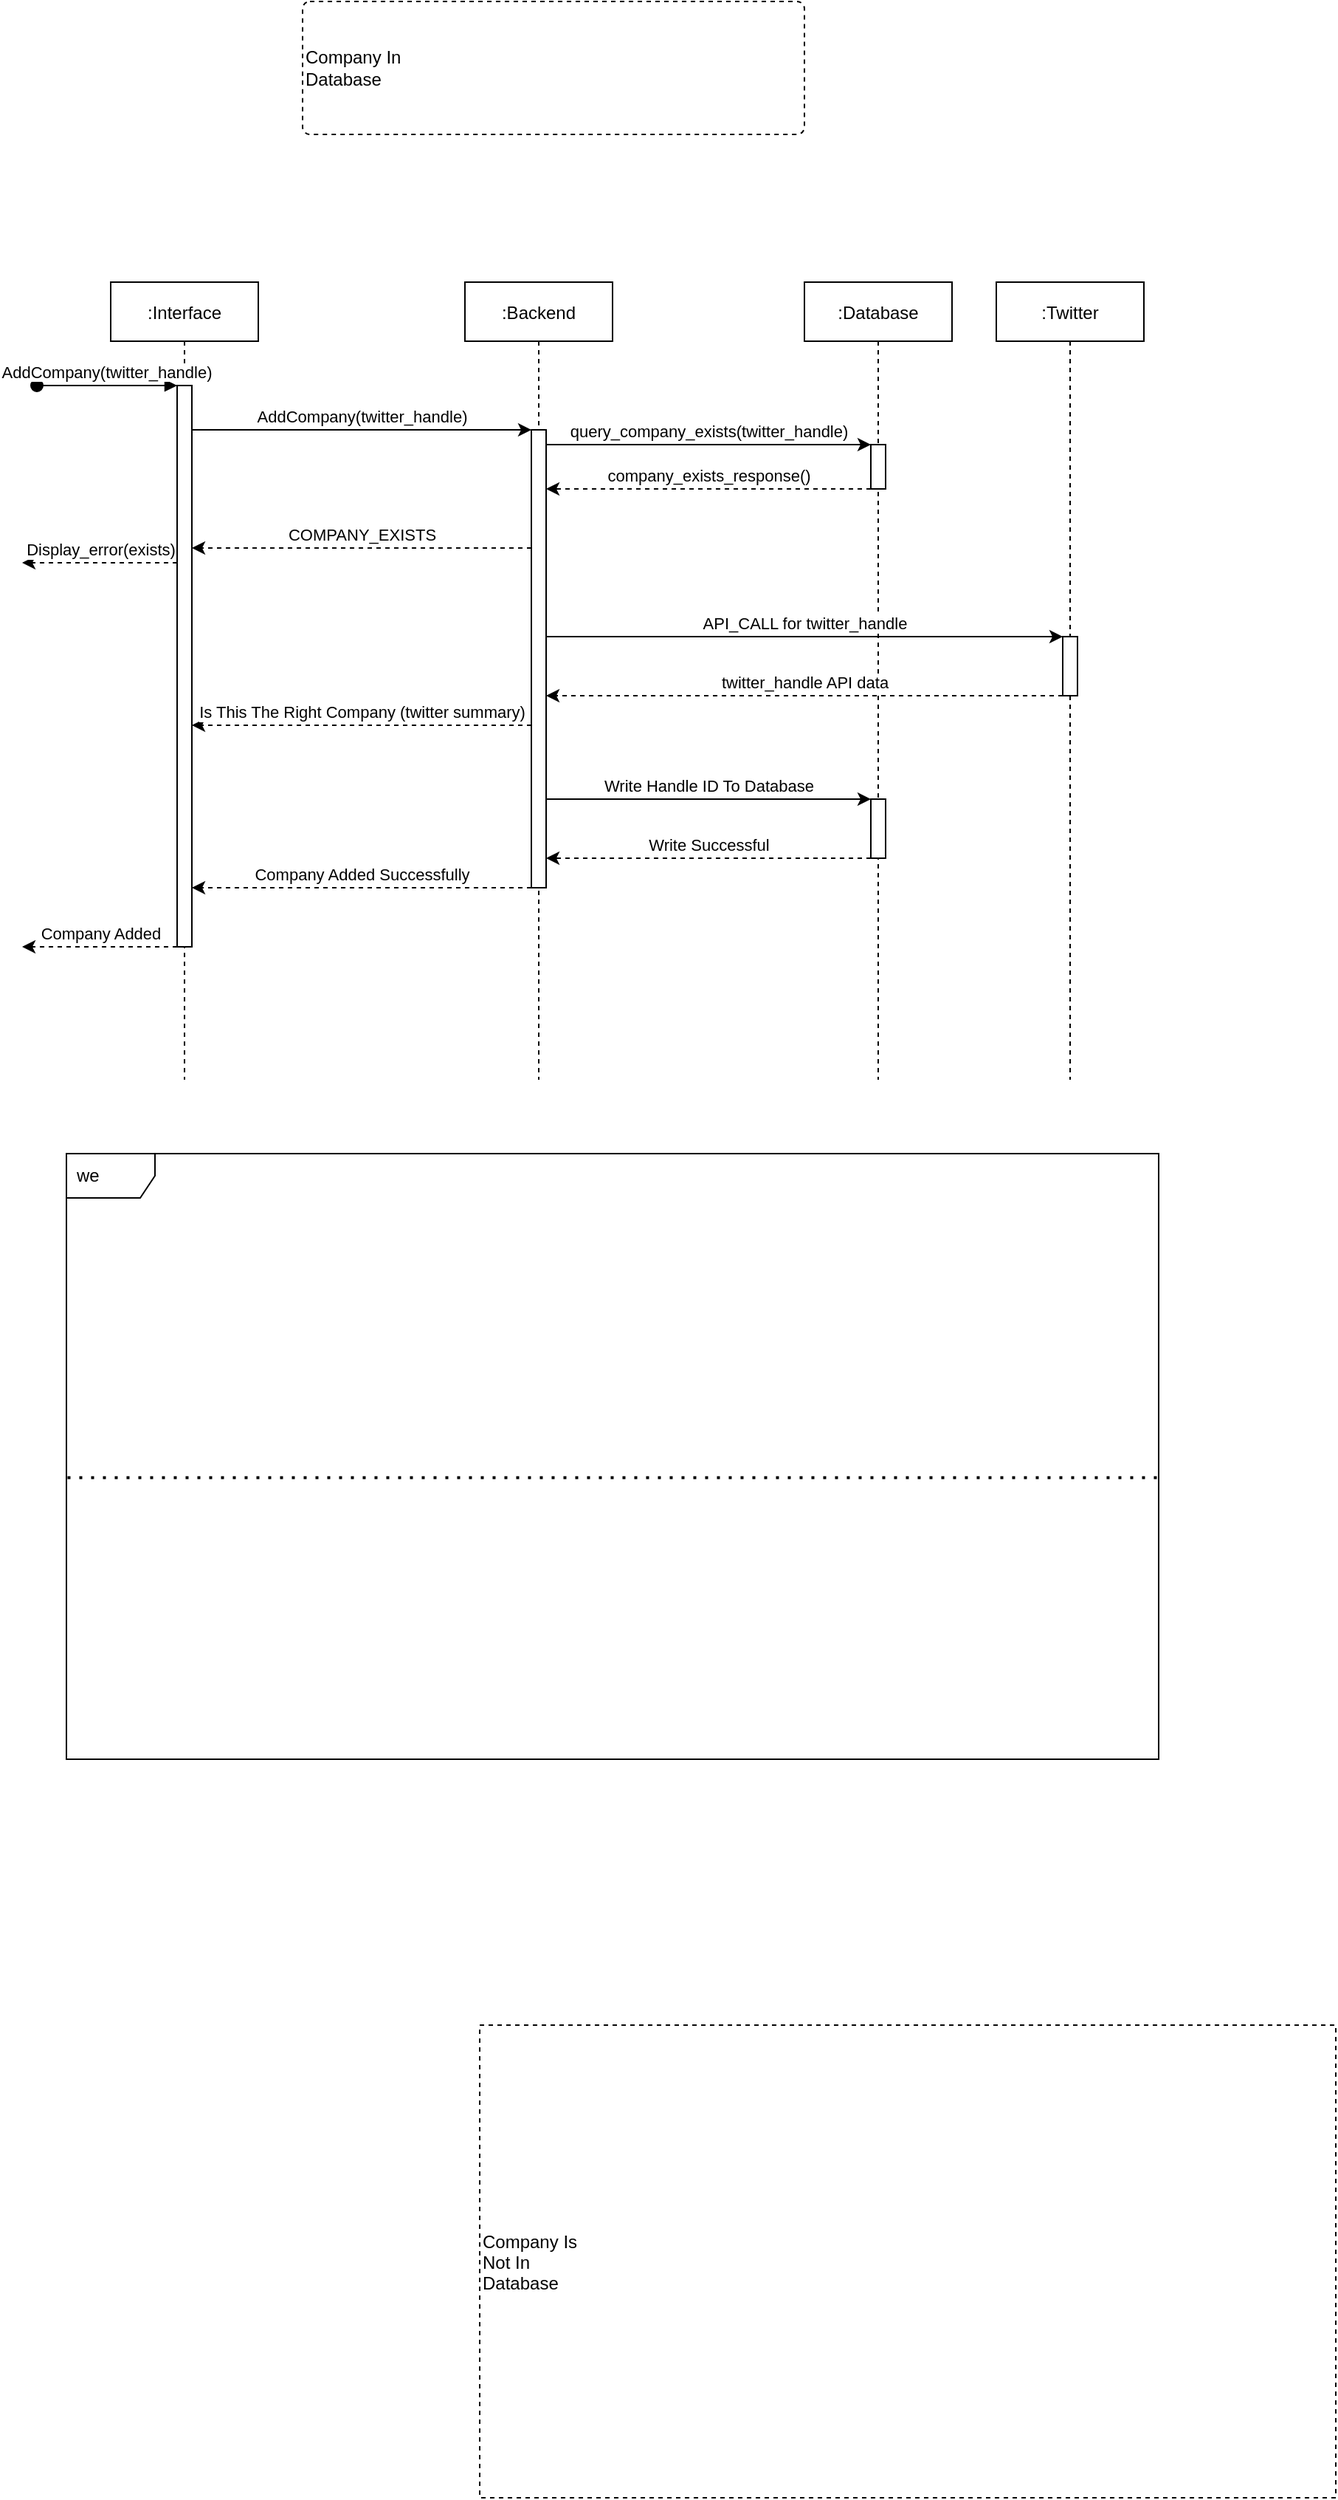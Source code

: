<mxfile version="20.3.7" type="github">
  <diagram id="fekZhN-9DIX1WIRX_lU1" name="Page-1">
    <mxGraphModel dx="981" dy="1626" grid="1" gridSize="10" guides="1" tooltips="1" connect="1" arrows="1" fold="1" page="1" pageScale="1" pageWidth="850" pageHeight="1100" math="0" shadow="0">
      <root>
        <mxCell id="0" />
        <mxCell id="1" parent="0" />
        <mxCell id="9bxA_ej-zrlDuutFUla0-30" value="we&amp;nbsp;" style="shape=umlFrame;whiteSpace=wrap;html=1;width=60;height=30;boundedLbl=1;verticalAlign=middle;align=left;spacingLeft=5;" parent="1" vertex="1">
          <mxGeometry x="70" y="660" width="740" height="410" as="geometry" />
        </mxCell>
        <mxCell id="9bxA_ej-zrlDuutFUla0-39" value="Company Is &#xa;Not In &#xa;Database" style="fontStyle=0;dashed=1;align=left;" parent="1" vertex="1">
          <mxGeometry x="350" y="1250" width="580" height="320" as="geometry" />
        </mxCell>
        <mxCell id="9bxA_ej-zrlDuutFUla0-35" value="Company In &lt;br&gt;Database" style="html=1;align=left;verticalAlign=middle;rounded=1;absoluteArcSize=1;arcSize=10;dashed=1;" parent="1" vertex="1">
          <mxGeometry x="230" y="-120" width="340" height="90" as="geometry" />
        </mxCell>
        <mxCell id="9bxA_ej-zrlDuutFUla0-12" value=":Interface" style="shape=umlLifeline;perimeter=lifelinePerimeter;container=1;collapsible=0;recursiveResize=0;rounded=0;shadow=0;strokeWidth=1;" parent="1" vertex="1">
          <mxGeometry x="100" y="70" width="100" height="540" as="geometry" />
        </mxCell>
        <mxCell id="9bxA_ej-zrlDuutFUla0-13" value="" style="points=[];perimeter=orthogonalPerimeter;rounded=0;shadow=0;strokeWidth=1;" parent="9bxA_ej-zrlDuutFUla0-12" vertex="1">
          <mxGeometry x="45" y="70" width="10" height="380" as="geometry" />
        </mxCell>
        <mxCell id="9bxA_ej-zrlDuutFUla0-14" value="AddCompany(twitter_handle)" style="verticalAlign=bottom;startArrow=oval;endArrow=block;startSize=8;shadow=0;strokeWidth=1;" parent="9bxA_ej-zrlDuutFUla0-12" target="9bxA_ej-zrlDuutFUla0-13" edge="1">
          <mxGeometry relative="1" as="geometry">
            <mxPoint x="-50" y="70" as="sourcePoint" />
          </mxGeometry>
        </mxCell>
        <mxCell id="9bxA_ej-zrlDuutFUla0-20" value=":Database" style="shape=umlLifeline;perimeter=lifelinePerimeter;container=1;collapsible=0;recursiveResize=0;rounded=0;shadow=0;strokeWidth=1;" parent="1" vertex="1">
          <mxGeometry x="570" y="70" width="100" height="540" as="geometry" />
        </mxCell>
        <mxCell id="9bxA_ej-zrlDuutFUla0-21" value="" style="points=[];perimeter=orthogonalPerimeter;rounded=0;shadow=0;strokeWidth=1;" parent="9bxA_ej-zrlDuutFUla0-20" vertex="1">
          <mxGeometry x="45" y="350" width="10" height="40" as="geometry" />
        </mxCell>
        <mxCell id="pdPbpq1VSYDjHhsiJAQx-4" value="" style="points=[];perimeter=orthogonalPerimeter;rounded=0;shadow=0;strokeWidth=1;" vertex="1" parent="9bxA_ej-zrlDuutFUla0-20">
          <mxGeometry x="45" y="110" width="10" height="30" as="geometry" />
        </mxCell>
        <mxCell id="9bxA_ej-zrlDuutFUla0-29" value="AddCompany(twitter_handle)" style="edgeStyle=orthogonalEdgeStyle;rounded=0;orthogonalLoop=1;jettySize=auto;html=1;startArrow=none;startFill=0;endArrow=classic;endFill=1;labelPosition=center;verticalLabelPosition=top;align=center;verticalAlign=bottom;" parent="1" source="9bxA_ej-zrlDuutFUla0-13" target="9bxA_ej-zrlDuutFUla0-41" edge="1">
          <mxGeometry relative="1" as="geometry">
            <mxPoint x="300" y="140" as="targetPoint" />
            <Array as="points">
              <mxPoint x="330" y="170" />
              <mxPoint x="330" y="170" />
            </Array>
          </mxGeometry>
        </mxCell>
        <mxCell id="9bxA_ej-zrlDuutFUla0-37" value="COMPANY_EXISTS" style="edgeStyle=orthogonalEdgeStyle;rounded=0;orthogonalLoop=1;jettySize=auto;html=1;startArrow=none;startFill=0;endArrow=classic;endFill=1;dashed=1;labelPosition=center;verticalLabelPosition=top;align=center;verticalAlign=bottom;" parent="1" source="9bxA_ej-zrlDuutFUla0-41" target="9bxA_ej-zrlDuutFUla0-13" edge="1">
          <mxGeometry relative="1" as="geometry">
            <Array as="points">
              <mxPoint x="180" y="250" />
              <mxPoint x="180" y="250" />
            </Array>
          </mxGeometry>
        </mxCell>
        <mxCell id="9bxA_ej-zrlDuutFUla0-38" value="Display_error(exists)" style="edgeStyle=orthogonalEdgeStyle;rounded=0;orthogonalLoop=1;jettySize=auto;html=1;dashed=1;startArrow=none;startFill=0;endArrow=classic;endFill=1;labelPosition=center;verticalLabelPosition=top;align=center;verticalAlign=bottom;" parent="1" source="9bxA_ej-zrlDuutFUla0-13" edge="1">
          <mxGeometry relative="1" as="geometry">
            <mxPoint x="40" y="260" as="targetPoint" />
            <Array as="points">
              <mxPoint x="40" y="260" />
            </Array>
          </mxGeometry>
        </mxCell>
        <mxCell id="9bxA_ej-zrlDuutFUla0-40" value=":Backend" style="shape=umlLifeline;perimeter=lifelinePerimeter;container=1;collapsible=0;recursiveResize=0;rounded=0;shadow=0;strokeWidth=1;" parent="1" vertex="1">
          <mxGeometry x="340" y="70" width="100" height="540" as="geometry" />
        </mxCell>
        <mxCell id="9bxA_ej-zrlDuutFUla0-41" value="" style="points=[];perimeter=orthogonalPerimeter;rounded=0;shadow=0;strokeWidth=1;" parent="9bxA_ej-zrlDuutFUla0-40" vertex="1">
          <mxGeometry x="45" y="100" width="10" height="310" as="geometry" />
        </mxCell>
        <mxCell id="9bxA_ej-zrlDuutFUla0-43" value=":Twitter" style="shape=umlLifeline;perimeter=lifelinePerimeter;container=1;collapsible=0;recursiveResize=0;rounded=0;shadow=0;strokeWidth=1;" parent="1" vertex="1">
          <mxGeometry x="700" y="70" width="100" height="540" as="geometry" />
        </mxCell>
        <mxCell id="9bxA_ej-zrlDuutFUla0-44" value="" style="points=[];perimeter=orthogonalPerimeter;rounded=0;shadow=0;strokeWidth=1;" parent="9bxA_ej-zrlDuutFUla0-43" vertex="1">
          <mxGeometry x="45" y="240" width="10" height="40" as="geometry" />
        </mxCell>
        <mxCell id="9bxA_ej-zrlDuutFUla0-45" value="API_CALL for twitter_handle" style="edgeStyle=orthogonalEdgeStyle;rounded=0;orthogonalLoop=1;jettySize=auto;html=1;startArrow=none;startFill=0;endArrow=classic;endFill=1;labelPosition=center;verticalLabelPosition=top;align=center;verticalAlign=bottom;" parent="1" source="9bxA_ej-zrlDuutFUla0-41" target="9bxA_ej-zrlDuutFUla0-44" edge="1">
          <mxGeometry relative="1" as="geometry">
            <mxPoint x="480" y="270" as="sourcePoint" />
            <Array as="points">
              <mxPoint x="720" y="310" />
              <mxPoint x="720" y="310" />
            </Array>
          </mxGeometry>
        </mxCell>
        <mxCell id="9bxA_ej-zrlDuutFUla0-46" value="twitter_handle API data" style="edgeStyle=orthogonalEdgeStyle;rounded=0;orthogonalLoop=1;jettySize=auto;html=1;startArrow=none;startFill=0;endArrow=classic;endFill=1;dashed=1;labelPosition=center;verticalLabelPosition=top;align=center;verticalAlign=bottom;" parent="1" source="9bxA_ej-zrlDuutFUla0-44" target="9bxA_ej-zrlDuutFUla0-41" edge="1">
          <mxGeometry relative="1" as="geometry">
            <Array as="points">
              <mxPoint x="420" y="350" />
              <mxPoint x="420" y="350" />
            </Array>
          </mxGeometry>
        </mxCell>
        <mxCell id="9bxA_ej-zrlDuutFUla0-47" value="Write Handle ID To Database" style="edgeStyle=orthogonalEdgeStyle;rounded=0;orthogonalLoop=1;jettySize=auto;html=1;startArrow=none;startFill=0;endArrow=classic;endFill=1;labelPosition=center;verticalLabelPosition=top;align=center;verticalAlign=bottom;" parent="1" source="9bxA_ej-zrlDuutFUla0-41" target="9bxA_ej-zrlDuutFUla0-21" edge="1">
          <mxGeometry relative="1" as="geometry">
            <Array as="points">
              <mxPoint x="600" y="420" />
              <mxPoint x="600" y="420" />
            </Array>
          </mxGeometry>
        </mxCell>
        <mxCell id="9bxA_ej-zrlDuutFUla0-48" value="Company Added Successfully" style="edgeStyle=orthogonalEdgeStyle;rounded=0;orthogonalLoop=1;jettySize=auto;html=1;dashed=1;startArrow=none;startFill=0;endArrow=classic;endFill=1;labelPosition=center;verticalLabelPosition=top;align=center;verticalAlign=bottom;" parent="1" source="9bxA_ej-zrlDuutFUla0-41" target="9bxA_ej-zrlDuutFUla0-13" edge="1">
          <mxGeometry relative="1" as="geometry">
            <Array as="points">
              <mxPoint x="180" y="480" />
              <mxPoint x="180" y="480" />
            </Array>
          </mxGeometry>
        </mxCell>
        <mxCell id="9bxA_ej-zrlDuutFUla0-49" value="Company Added" style="edgeStyle=orthogonalEdgeStyle;rounded=0;orthogonalLoop=1;jettySize=auto;html=1;dashed=1;startArrow=none;startFill=0;endArrow=classic;endFill=1;labelPosition=center;verticalLabelPosition=top;align=center;verticalAlign=bottom;" parent="1" source="9bxA_ej-zrlDuutFUla0-13" edge="1">
          <mxGeometry relative="1" as="geometry">
            <mxPoint x="40" y="520" as="targetPoint" />
            <Array as="points">
              <mxPoint x="40" y="520" />
            </Array>
          </mxGeometry>
        </mxCell>
        <mxCell id="9bxA_ej-zrlDuutFUla0-50" value="Is This The Right Company (twitter summary)" style="edgeStyle=orthogonalEdgeStyle;rounded=0;orthogonalLoop=1;jettySize=auto;html=1;dashed=1;startArrow=none;startFill=0;endArrow=classic;endFill=1;labelPosition=center;verticalLabelPosition=top;align=center;verticalAlign=bottom;" parent="1" source="9bxA_ej-zrlDuutFUla0-41" target="9bxA_ej-zrlDuutFUla0-13" edge="1">
          <mxGeometry relative="1" as="geometry">
            <Array as="points">
              <mxPoint x="190" y="370" />
              <mxPoint x="190" y="370" />
            </Array>
          </mxGeometry>
        </mxCell>
        <mxCell id="pdPbpq1VSYDjHhsiJAQx-2" value="query_company_exists(twitter_handle)" style="edgeStyle=orthogonalEdgeStyle;rounded=0;orthogonalLoop=1;jettySize=auto;html=1;startArrow=none;startFill=0;endArrow=classic;endFill=1;labelPosition=center;verticalLabelPosition=top;align=center;verticalAlign=bottom;" edge="1" parent="1" source="9bxA_ej-zrlDuutFUla0-41" target="pdPbpq1VSYDjHhsiJAQx-4">
          <mxGeometry relative="1" as="geometry">
            <Array as="points">
              <mxPoint x="600" y="180" />
              <mxPoint x="600" y="180" />
            </Array>
          </mxGeometry>
        </mxCell>
        <mxCell id="pdPbpq1VSYDjHhsiJAQx-3" value="company_exists_response()" style="edgeStyle=orthogonalEdgeStyle;rounded=0;orthogonalLoop=1;jettySize=auto;html=1;startArrow=none;startFill=0;endArrow=classic;endFill=1;dashed=1;labelPosition=center;verticalLabelPosition=top;align=center;verticalAlign=bottom;" edge="1" parent="1" source="pdPbpq1VSYDjHhsiJAQx-4" target="9bxA_ej-zrlDuutFUla0-41">
          <mxGeometry relative="1" as="geometry">
            <Array as="points">
              <mxPoint x="430" y="210" />
              <mxPoint x="430" y="210" />
            </Array>
          </mxGeometry>
        </mxCell>
        <mxCell id="pdPbpq1VSYDjHhsiJAQx-5" value="Write Successful" style="edgeStyle=orthogonalEdgeStyle;rounded=0;orthogonalLoop=1;jettySize=auto;html=1;startArrow=none;startFill=0;endArrow=classic;endFill=1;dashed=1;labelPosition=center;verticalLabelPosition=top;align=center;verticalAlign=bottom;" edge="1" parent="1" source="9bxA_ej-zrlDuutFUla0-21" target="9bxA_ej-zrlDuutFUla0-41">
          <mxGeometry relative="1" as="geometry">
            <Array as="points">
              <mxPoint x="420" y="460" />
              <mxPoint x="420" y="460" />
            </Array>
          </mxGeometry>
        </mxCell>
        <mxCell id="pdPbpq1VSYDjHhsiJAQx-7" value="" style="endArrow=none;dashed=1;html=1;dashPattern=1 3;strokeWidth=2;rounded=0;entryX=1.002;entryY=0.535;entryDx=0;entryDy=0;entryPerimeter=0;exitX=0.001;exitY=0.535;exitDx=0;exitDy=0;exitPerimeter=0;" edge="1" parent="1" source="9bxA_ej-zrlDuutFUla0-30" target="9bxA_ej-zrlDuutFUla0-30">
          <mxGeometry width="50" height="50" relative="1" as="geometry">
            <mxPoint x="150" y="880" as="sourcePoint" />
            <mxPoint x="200" y="830" as="targetPoint" />
          </mxGeometry>
        </mxCell>
      </root>
    </mxGraphModel>
  </diagram>
</mxfile>
